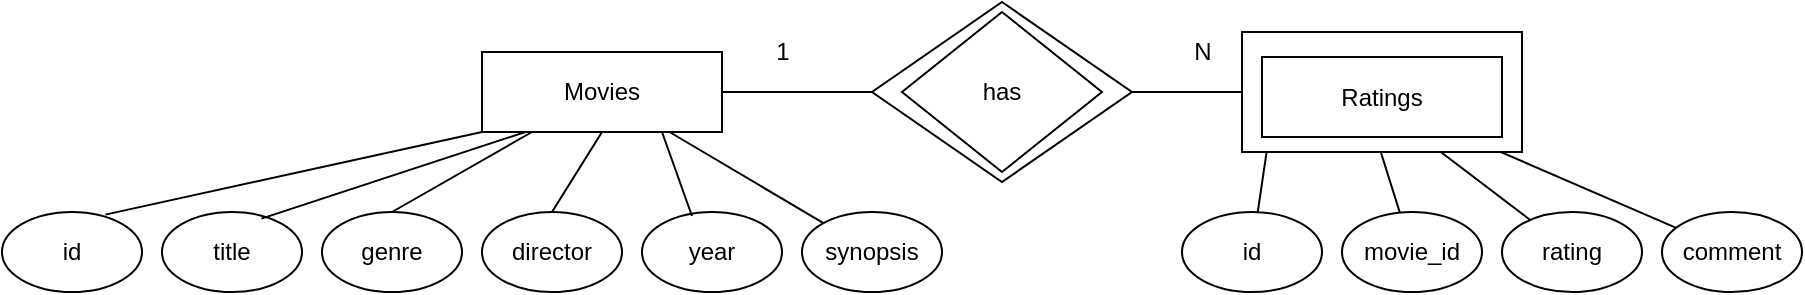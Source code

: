 <mxfile version="20.5.1" type="google"><diagram id="-tnyj__d66J3ssmYlC0J" name="Página-2"><mxGraphModel dx="2190" dy="613" grid="1" gridSize="10" guides="1" tooltips="1" connect="1" arrows="1" fold="1" page="1" pageScale="1" pageWidth="827" pageHeight="1169" math="0" shadow="0"><root><mxCell id="0"/><mxCell id="1" parent="0"/><mxCell id="l0nREqm__plbaP09kdbw-2" value="Movies" style="rounded=0;whiteSpace=wrap;html=1;" vertex="1" parent="1"><mxGeometry x="130" y="90" width="120" height="40" as="geometry"/></mxCell><mxCell id="l0nREqm__plbaP09kdbw-6" value="" style="endArrow=none;html=1;rounded=0;exitX=1;exitY=0.5;exitDx=0;exitDy=0;entryX=0;entryY=0.5;entryDx=0;entryDy=0;" edge="1" parent="1" source="l0nREqm__plbaP09kdbw-2"><mxGeometry width="50" height="50" relative="1" as="geometry"><mxPoint x="590" y="270" as="sourcePoint"/><mxPoint x="350" y="110" as="targetPoint"/></mxGeometry></mxCell><mxCell id="l0nREqm__plbaP09kdbw-7" value="" style="endArrow=none;html=1;rounded=0;exitX=1;exitY=0.5;exitDx=0;exitDy=0;entryX=0;entryY=0.5;entryDx=0;entryDy=0;" edge="1" parent="1"><mxGeometry width="50" height="50" relative="1" as="geometry"><mxPoint x="430" y="110" as="sourcePoint"/><mxPoint x="510" y="110" as="targetPoint"/></mxGeometry></mxCell><mxCell id="l0nREqm__plbaP09kdbw-8" value="title" style="ellipse;whiteSpace=wrap;html=1;" vertex="1" parent="1"><mxGeometry x="-30" y="170" width="70" height="40" as="geometry"/></mxCell><mxCell id="l0nREqm__plbaP09kdbw-11" value="genre" style="ellipse;whiteSpace=wrap;html=1;" vertex="1" parent="1"><mxGeometry x="50" y="170" width="70" height="40" as="geometry"/></mxCell><mxCell id="l0nREqm__plbaP09kdbw-12" value="director" style="ellipse;whiteSpace=wrap;html=1;" vertex="1" parent="1"><mxGeometry x="130" y="170" width="70" height="40" as="geometry"/></mxCell><mxCell id="l0nREqm__plbaP09kdbw-13" value="year" style="ellipse;whiteSpace=wrap;html=1;" vertex="1" parent="1"><mxGeometry x="210" y="170" width="70" height="40" as="geometry"/></mxCell><mxCell id="l0nREqm__plbaP09kdbw-14" value="synopsis" style="ellipse;whiteSpace=wrap;html=1;" vertex="1" parent="1"><mxGeometry x="290" y="170" width="70" height="40" as="geometry"/></mxCell><mxCell id="l0nREqm__plbaP09kdbw-15" value="id" style="ellipse;whiteSpace=wrap;html=1;" vertex="1" parent="1"><mxGeometry x="-110" y="170" width="70" height="40" as="geometry"/></mxCell><mxCell id="l0nREqm__plbaP09kdbw-16" value="" style="endArrow=none;html=1;rounded=0;entryX=0;entryY=1;entryDx=0;entryDy=0;exitX=0.738;exitY=0.033;exitDx=0;exitDy=0;exitPerimeter=0;" edge="1" parent="1" source="l0nREqm__plbaP09kdbw-15" target="l0nREqm__plbaP09kdbw-2"><mxGeometry width="50" height="50" relative="1" as="geometry"><mxPoint x="-60" y="170" as="sourcePoint"/><mxPoint x="-10" y="120" as="targetPoint"/></mxGeometry></mxCell><mxCell id="l0nREqm__plbaP09kdbw-21" value="" style="endArrow=none;html=1;rounded=0;entryX=0.181;entryY=1;entryDx=0;entryDy=0;exitX=0.71;exitY=0.083;exitDx=0;exitDy=0;exitPerimeter=0;entryPerimeter=0;" edge="1" parent="1" source="l0nREqm__plbaP09kdbw-8" target="l0nREqm__plbaP09kdbw-2"><mxGeometry width="50" height="50" relative="1" as="geometry"><mxPoint x="-48.34" y="181.32" as="sourcePoint"/><mxPoint x="140" y="140" as="targetPoint"/></mxGeometry></mxCell><mxCell id="l0nREqm__plbaP09kdbw-22" value="" style="endArrow=none;html=1;rounded=0;exitX=0.5;exitY=0;exitDx=0;exitDy=0;" edge="1" parent="1" source="l0nREqm__plbaP09kdbw-11" target="l0nREqm__plbaP09kdbw-2"><mxGeometry width="50" height="50" relative="1" as="geometry"><mxPoint x="-38.34" y="191.32" as="sourcePoint"/><mxPoint x="150" y="150" as="targetPoint"/></mxGeometry></mxCell><mxCell id="l0nREqm__plbaP09kdbw-23" value="" style="endArrow=none;html=1;rounded=0;entryX=0.5;entryY=1;entryDx=0;entryDy=0;exitX=0.5;exitY=0;exitDx=0;exitDy=0;" edge="1" parent="1" source="l0nREqm__plbaP09kdbw-12" target="l0nREqm__plbaP09kdbw-2"><mxGeometry width="50" height="50" relative="1" as="geometry"><mxPoint x="-28.34" y="201.32" as="sourcePoint"/><mxPoint x="160" y="160" as="targetPoint"/></mxGeometry></mxCell><mxCell id="l0nREqm__plbaP09kdbw-25" value="" style="endArrow=none;html=1;rounded=0;entryX=0.75;entryY=1;entryDx=0;entryDy=0;exitX=0.357;exitY=0.05;exitDx=0;exitDy=0;exitPerimeter=0;" edge="1" parent="1" source="l0nREqm__plbaP09kdbw-13" target="l0nREqm__plbaP09kdbw-2"><mxGeometry width="50" height="50" relative="1" as="geometry"><mxPoint x="-8.34" y="221.32" as="sourcePoint"/><mxPoint x="180" y="180" as="targetPoint"/></mxGeometry></mxCell><mxCell id="l0nREqm__plbaP09kdbw-26" value="" style="endArrow=none;html=1;rounded=0;" edge="1" parent="1" source="l0nREqm__plbaP09kdbw-14" target="l0nREqm__plbaP09kdbw-2"><mxGeometry width="50" height="50" relative="1" as="geometry"><mxPoint x="1.66" y="231.32" as="sourcePoint"/><mxPoint x="190" y="190" as="targetPoint"/></mxGeometry></mxCell><mxCell id="l0nREqm__plbaP09kdbw-27" value="id" style="ellipse;whiteSpace=wrap;html=1;" vertex="1" parent="1"><mxGeometry x="480" y="170" width="70" height="40" as="geometry"/></mxCell><mxCell id="l0nREqm__plbaP09kdbw-28" value="movie_id" style="ellipse;whiteSpace=wrap;html=1;" vertex="1" parent="1"><mxGeometry x="560" y="170" width="70" height="40" as="geometry"/></mxCell><mxCell id="l0nREqm__plbaP09kdbw-29" value="rating" style="ellipse;whiteSpace=wrap;html=1;" vertex="1" parent="1"><mxGeometry x="640" y="170" width="70" height="40" as="geometry"/></mxCell><mxCell id="l0nREqm__plbaP09kdbw-30" value="comment" style="ellipse;whiteSpace=wrap;html=1;" vertex="1" parent="1"><mxGeometry x="720" y="170" width="70" height="40" as="geometry"/></mxCell><mxCell id="l0nREqm__plbaP09kdbw-32" value="" style="endArrow=none;html=1;rounded=0;entryX=0.114;entryY=1.017;entryDx=0;entryDy=0;entryPerimeter=0;" edge="1" parent="1" source="l0nREqm__plbaP09kdbw-27"><mxGeometry width="50" height="50" relative="1" as="geometry"><mxPoint x="608.496" y="175.586" as="sourcePoint"/><mxPoint x="523.68" y="130.68" as="targetPoint"/></mxGeometry></mxCell><mxCell id="l0nREqm__plbaP09kdbw-33" value="" style="endArrow=none;html=1;rounded=0;" edge="1" parent="1" source="l0nREqm__plbaP09kdbw-28"><mxGeometry width="50" height="50" relative="1" as="geometry"><mxPoint x="527.704" y="180.06" as="sourcePoint"/><mxPoint x="576.25" y="130" as="targetPoint"/></mxGeometry></mxCell><mxCell id="l0nREqm__plbaP09kdbw-34" value="" style="endArrow=none;html=1;rounded=0;" edge="1" parent="1" source="l0nREqm__plbaP09kdbw-29"><mxGeometry width="50" height="50" relative="1" as="geometry"><mxPoint x="537.704" y="190.06" as="sourcePoint"/><mxPoint x="596.25" y="130" as="targetPoint"/></mxGeometry></mxCell><mxCell id="l0nREqm__plbaP09kdbw-35" value="" style="endArrow=none;html=1;rounded=0;" edge="1" parent="1" source="l0nREqm__plbaP09kdbw-30"><mxGeometry width="50" height="50" relative="1" as="geometry"><mxPoint x="547.704" y="200.06" as="sourcePoint"/><mxPoint x="616.25" y="130" as="targetPoint"/></mxGeometry></mxCell><mxCell id="l0nREqm__plbaP09kdbw-36" value="1" style="text;html=1;align=center;verticalAlign=middle;resizable=0;points=[];autosize=1;strokeColor=none;fillColor=none;" vertex="1" parent="1"><mxGeometry x="265" y="75" width="30" height="30" as="geometry"/></mxCell><mxCell id="l0nREqm__plbaP09kdbw-37" value="N" style="text;html=1;align=center;verticalAlign=middle;resizable=0;points=[];autosize=1;strokeColor=none;fillColor=none;" vertex="1" parent="1"><mxGeometry x="475" y="75" width="30" height="30" as="geometry"/></mxCell><mxCell id="l0nREqm__plbaP09kdbw-38" value="" style="rhombus;whiteSpace=wrap;html=1;" vertex="1" parent="1"><mxGeometry x="325" y="65" width="130" height="90" as="geometry"/></mxCell><mxCell id="l0nREqm__plbaP09kdbw-39" value="has" style="rhombus;whiteSpace=wrap;html=1;" vertex="1" parent="1"><mxGeometry x="340" y="70" width="100" height="80" as="geometry"/></mxCell><mxCell id="l0nREqm__plbaP09kdbw-40" value="" style="rounded=0;whiteSpace=wrap;html=1;" vertex="1" parent="1"><mxGeometry x="510" y="80" width="140" height="60" as="geometry"/></mxCell><mxCell id="l0nREqm__plbaP09kdbw-41" value="Ratings" style="rounded=0;whiteSpace=wrap;html=1;" vertex="1" parent="1"><mxGeometry x="520" y="92.5" width="120" height="40" as="geometry"/></mxCell></root></mxGraphModel></diagram></mxfile>